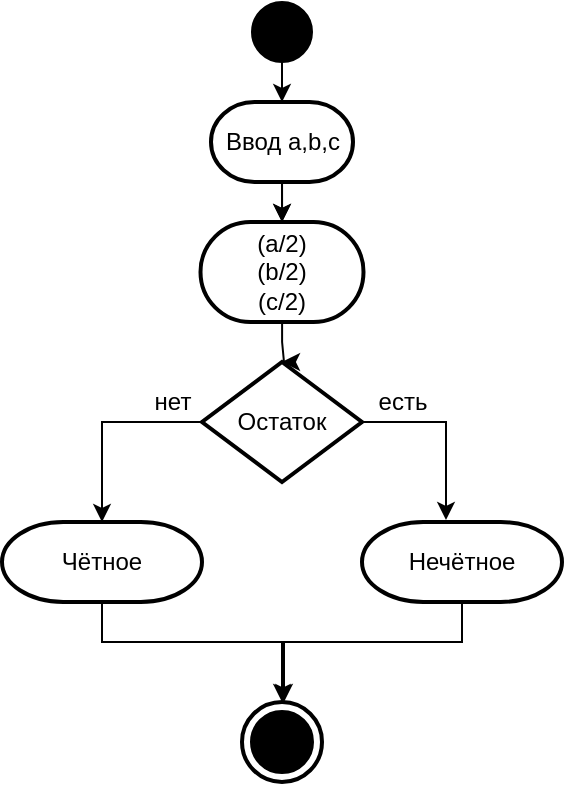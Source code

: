 <mxfile version="18.0.6" type="device"><diagram id="QuWMiaqs7PH1V_VpG_kF" name="Page-1"><mxGraphModel dx="868" dy="482" grid="1" gridSize="10" guides="1" tooltips="1" connect="1" arrows="1" fold="1" page="1" pageScale="1" pageWidth="827" pageHeight="1169" math="0" shadow="0"><root><mxCell id="0"/><mxCell id="1" parent="0"/><mxCell id="LmSaiqP09SLqvxeo0LV2-3" style="edgeStyle=orthogonalEdgeStyle;rounded=0;orthogonalLoop=1;jettySize=auto;html=1;entryX=0.5;entryY=0;entryDx=0;entryDy=0;entryPerimeter=0;" edge="1" parent="1" source="LmSaiqP09SLqvxeo0LV2-1" target="LmSaiqP09SLqvxeo0LV2-2"><mxGeometry relative="1" as="geometry"/></mxCell><mxCell id="LmSaiqP09SLqvxeo0LV2-20" value="" style="edgeStyle=orthogonalEdgeStyle;rounded=0;orthogonalLoop=1;jettySize=auto;html=1;" edge="1" parent="1" source="LmSaiqP09SLqvxeo0LV2-1" target="LmSaiqP09SLqvxeo0LV2-5"><mxGeometry relative="1" as="geometry"/></mxCell><mxCell id="LmSaiqP09SLqvxeo0LV2-1" value="" style="ellipse;whiteSpace=wrap;html=1;aspect=fixed;fillColor=#000000;" vertex="1" parent="1"><mxGeometry x="384" y="30" width="30" height="30" as="geometry"/></mxCell><mxCell id="LmSaiqP09SLqvxeo0LV2-6" style="edgeStyle=orthogonalEdgeStyle;rounded=0;orthogonalLoop=1;jettySize=auto;html=1;entryX=0.5;entryY=0;entryDx=0;entryDy=0;entryPerimeter=0;" edge="1" parent="1" source="LmSaiqP09SLqvxeo0LV2-2" target="LmSaiqP09SLqvxeo0LV2-5"><mxGeometry relative="1" as="geometry"/></mxCell><mxCell id="LmSaiqP09SLqvxeo0LV2-2" value="Ввод a,b,c" style="strokeWidth=2;html=1;shape=mxgraph.flowchart.terminator;whiteSpace=wrap;" vertex="1" parent="1"><mxGeometry x="363.5" y="80" width="71" height="40" as="geometry"/></mxCell><mxCell id="LmSaiqP09SLqvxeo0LV2-8" style="edgeStyle=orthogonalEdgeStyle;rounded=0;orthogonalLoop=1;jettySize=auto;html=1;entryX=0.42;entryY=-0.025;entryDx=0;entryDy=0;entryPerimeter=0;" edge="1" parent="1" source="LmSaiqP09SLqvxeo0LV2-4" target="LmSaiqP09SLqvxeo0LV2-12"><mxGeometry relative="1" as="geometry"><mxPoint x="520" y="240" as="targetPoint"/><Array as="points"><mxPoint x="481" y="240"/></Array></mxGeometry></mxCell><mxCell id="LmSaiqP09SLqvxeo0LV2-9" style="edgeStyle=orthogonalEdgeStyle;rounded=0;orthogonalLoop=1;jettySize=auto;html=1;entryX=0.5;entryY=0;entryDx=0;entryDy=0;entryPerimeter=0;" edge="1" parent="1" source="LmSaiqP09SLqvxeo0LV2-4" target="LmSaiqP09SLqvxeo0LV2-13"><mxGeometry relative="1" as="geometry"><mxPoint x="290" y="260" as="targetPoint"/><Array as="points"><mxPoint x="309" y="240"/></Array></mxGeometry></mxCell><mxCell id="LmSaiqP09SLqvxeo0LV2-4" value="Остаток" style="strokeWidth=2;html=1;shape=mxgraph.flowchart.decision;whiteSpace=wrap;" vertex="1" parent="1"><mxGeometry x="359" y="210" width="80" height="60" as="geometry"/></mxCell><mxCell id="LmSaiqP09SLqvxeo0LV2-7" style="edgeStyle=orthogonalEdgeStyle;rounded=0;orthogonalLoop=1;jettySize=auto;html=1;entryX=0.5;entryY=0;entryDx=0;entryDy=0;entryPerimeter=0;" edge="1" parent="1" source="LmSaiqP09SLqvxeo0LV2-5" target="LmSaiqP09SLqvxeo0LV2-4"><mxGeometry relative="1" as="geometry"><Array as="points"><mxPoint x="400" y="200"/><mxPoint x="400" y="200"/></Array></mxGeometry></mxCell><mxCell id="LmSaiqP09SLqvxeo0LV2-5" value="(a/2)&lt;br&gt;(b/2)&lt;br&gt;(c/2)" style="strokeWidth=2;html=1;shape=mxgraph.flowchart.terminator;whiteSpace=wrap;" vertex="1" parent="1"><mxGeometry x="358.25" y="140" width="81.5" height="50" as="geometry"/></mxCell><mxCell id="LmSaiqP09SLqvxeo0LV2-10" value="есть" style="text;html=1;align=center;verticalAlign=middle;resizable=0;points=[];autosize=1;strokeColor=none;fillColor=none;" vertex="1" parent="1"><mxGeometry x="439" y="220" width="40" height="20" as="geometry"/></mxCell><mxCell id="LmSaiqP09SLqvxeo0LV2-11" value="нет" style="text;html=1;align=center;verticalAlign=middle;resizable=0;points=[];autosize=1;strokeColor=none;fillColor=none;" vertex="1" parent="1"><mxGeometry x="329" y="220" width="30" height="20" as="geometry"/></mxCell><mxCell id="LmSaiqP09SLqvxeo0LV2-18" style="edgeStyle=orthogonalEdgeStyle;rounded=0;orthogonalLoop=1;jettySize=auto;html=1;entryX=0.5;entryY=0;entryDx=0;entryDy=0;entryPerimeter=0;" edge="1" parent="1" source="LmSaiqP09SLqvxeo0LV2-12" target="LmSaiqP09SLqvxeo0LV2-16"><mxGeometry relative="1" as="geometry"><Array as="points"><mxPoint x="489" y="350"/><mxPoint x="399" y="350"/></Array></mxGeometry></mxCell><mxCell id="LmSaiqP09SLqvxeo0LV2-12" value="Нечётное" style="strokeWidth=2;html=1;shape=mxgraph.flowchart.terminator;whiteSpace=wrap;fillColor=#FFFFFF;" vertex="1" parent="1"><mxGeometry x="439" y="290" width="100" height="40" as="geometry"/></mxCell><mxCell id="LmSaiqP09SLqvxeo0LV2-19" style="edgeStyle=orthogonalEdgeStyle;rounded=0;orthogonalLoop=1;jettySize=auto;html=1;" edge="1" parent="1" source="LmSaiqP09SLqvxeo0LV2-13"><mxGeometry relative="1" as="geometry"><mxPoint x="400" y="380" as="targetPoint"/><Array as="points"><mxPoint x="309" y="350"/><mxPoint x="400" y="350"/></Array></mxGeometry></mxCell><mxCell id="LmSaiqP09SLqvxeo0LV2-13" value="Чётное" style="strokeWidth=2;html=1;shape=mxgraph.flowchart.terminator;whiteSpace=wrap;fillColor=#FFFFFF;" vertex="1" parent="1"><mxGeometry x="259" y="290" width="100" height="40" as="geometry"/></mxCell><mxCell id="LmSaiqP09SLqvxeo0LV2-16" value="" style="strokeWidth=2;html=1;shape=mxgraph.flowchart.start_2;whiteSpace=wrap;fillColor=#FFFFFF;" vertex="1" parent="1"><mxGeometry x="379" y="380" width="40" height="40" as="geometry"/></mxCell><mxCell id="LmSaiqP09SLqvxeo0LV2-17" value="" style="strokeWidth=2;html=1;shape=mxgraph.flowchart.start_2;whiteSpace=wrap;fillColor=#000000;" vertex="1" parent="1"><mxGeometry x="384" y="385" width="30" height="30" as="geometry"/></mxCell></root></mxGraphModel></diagram></mxfile>